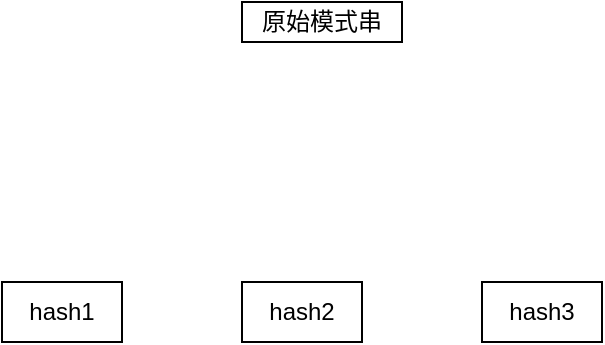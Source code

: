<mxfile version="14.2.4" type="github">
  <diagram id="79cduDDqimtvslqrUQFL" name="Page-1">
    <mxGraphModel dx="1426" dy="746" grid="1" gridSize="10" guides="1" tooltips="1" connect="1" arrows="1" fold="1" page="1" pageScale="1" pageWidth="827" pageHeight="1169" math="0" shadow="0">
      <root>
        <mxCell id="0" />
        <mxCell id="1" parent="0" />
        <mxCell id="MqfT1d9Mei0gyfkkqfIA-1" value="原始模式串" style="rounded=0;whiteSpace=wrap;html=1;" vertex="1" parent="1">
          <mxGeometry x="280" y="240" width="80" height="20" as="geometry" />
        </mxCell>
        <mxCell id="MqfT1d9Mei0gyfkkqfIA-2" value="hash1" style="rounded=0;whiteSpace=wrap;html=1;" vertex="1" parent="1">
          <mxGeometry x="160" y="380" width="60" height="30" as="geometry" />
        </mxCell>
        <mxCell id="MqfT1d9Mei0gyfkkqfIA-3" value="hash2" style="rounded=0;whiteSpace=wrap;html=1;" vertex="1" parent="1">
          <mxGeometry x="280" y="380" width="60" height="30" as="geometry" />
        </mxCell>
        <mxCell id="MqfT1d9Mei0gyfkkqfIA-4" value="hash3" style="rounded=0;whiteSpace=wrap;html=1;" vertex="1" parent="1">
          <mxGeometry x="400" y="380" width="60" height="30" as="geometry" />
        </mxCell>
      </root>
    </mxGraphModel>
  </diagram>
</mxfile>
